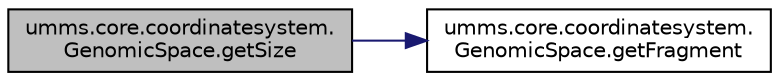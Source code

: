 digraph "umms.core.coordinatesystem.GenomicSpace.getSize"
{
  edge [fontname="Helvetica",fontsize="10",labelfontname="Helvetica",labelfontsize="10"];
  node [fontname="Helvetica",fontsize="10",shape=record];
  rankdir="LR";
  Node1 [label="umms.core.coordinatesystem.\lGenomicSpace.getSize",height=0.2,width=0.4,color="black", fillcolor="grey75", style="filled" fontcolor="black"];
  Node1 -> Node2 [color="midnightblue",fontsize="10",style="solid"];
  Node2 [label="umms.core.coordinatesystem.\lGenomicSpace.getFragment",height=0.2,width=0.4,color="black", fillcolor="white", style="filled",URL="$classumms_1_1core_1_1coordinatesystem_1_1_genomic_space.html#af398b7d440b6c3d7090232b6755a67f3"];
}
